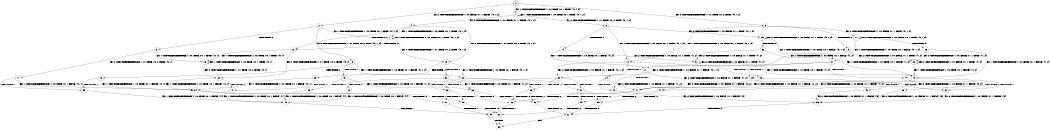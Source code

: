 digraph BCG {
size = "7, 10.5";
center = TRUE;
node [shape = circle];
0 [peripheries = 2];
0 -> 1 [label = "EX !1 !ATOMIC_EXCH_BRANCH (1, +0, TRUE, +0, 1, TRUE) !{0, 1, 2}"];
0 -> 2 [label = "EX !2 !ATOMIC_EXCH_BRANCH (1, +0, FALSE, +1, 1, FALSE) !{0, 1, 2}"];
0 -> 3 [label = "EX !0 !ATOMIC_EXCH_BRANCH (1, +1, TRUE, +0, 2, TRUE) !{0, 1, 2}"];
1 -> 4 [label = "EX !2 !ATOMIC_EXCH_BRANCH (1, +0, FALSE, +1, 1, FALSE) !{0, 1, 2}"];
1 -> 5 [label = "EX !0 !ATOMIC_EXCH_BRANCH (1, +1, TRUE, +0, 2, TRUE) !{0, 1, 2}"];
1 -> 1 [label = "EX !1 !ATOMIC_EXCH_BRANCH (1, +0, TRUE, +0, 1, TRUE) !{0, 1, 2}"];
2 -> 6 [label = "TERMINATE !2"];
2 -> 7 [label = "EX !1 !ATOMIC_EXCH_BRANCH (1, +0, TRUE, +0, 1, TRUE) !{0, 1, 2}"];
2 -> 8 [label = "EX !0 !ATOMIC_EXCH_BRANCH (1, +1, TRUE, +0, 2, TRUE) !{0, 1, 2}"];
3 -> 9 [label = "TERMINATE !0"];
3 -> 10 [label = "EX !1 !ATOMIC_EXCH_BRANCH (1, +0, TRUE, +0, 1, FALSE) !{0, 1, 2}"];
3 -> 11 [label = "EX !2 !ATOMIC_EXCH_BRANCH (1, +0, FALSE, +1, 1, TRUE) !{0, 1, 2}"];
4 -> 12 [label = "TERMINATE !2"];
4 -> 13 [label = "EX !0 !ATOMIC_EXCH_BRANCH (1, +1, TRUE, +0, 2, TRUE) !{0, 1, 2}"];
4 -> 7 [label = "EX !1 !ATOMIC_EXCH_BRANCH (1, +0, TRUE, +0, 1, TRUE) !{0, 1, 2}"];
5 -> 14 [label = "TERMINATE !0"];
5 -> 15 [label = "EX !2 !ATOMIC_EXCH_BRANCH (1, +0, FALSE, +1, 1, TRUE) !{0, 1, 2}"];
5 -> 10 [label = "EX !1 !ATOMIC_EXCH_BRANCH (1, +0, TRUE, +0, 1, FALSE) !{0, 1, 2}"];
6 -> 16 [label = "EX !1 !ATOMIC_EXCH_BRANCH (1, +0, TRUE, +0, 1, TRUE) !{0, 1}"];
6 -> 17 [label = "EX !0 !ATOMIC_EXCH_BRANCH (1, +1, TRUE, +0, 2, TRUE) !{0, 1}"];
7 -> 12 [label = "TERMINATE !2"];
7 -> 13 [label = "EX !0 !ATOMIC_EXCH_BRANCH (1, +1, TRUE, +0, 2, TRUE) !{0, 1, 2}"];
7 -> 7 [label = "EX !1 !ATOMIC_EXCH_BRANCH (1, +0, TRUE, +0, 1, TRUE) !{0, 1, 2}"];
8 -> 18 [label = "TERMINATE !2"];
8 -> 19 [label = "TERMINATE !0"];
8 -> 20 [label = "EX !1 !ATOMIC_EXCH_BRANCH (1, +0, TRUE, +0, 1, FALSE) !{0, 1, 2}"];
9 -> 21 [label = "EX !1 !ATOMIC_EXCH_BRANCH (1, +0, TRUE, +0, 1, FALSE) !{1, 2}"];
9 -> 22 [label = "EX !2 !ATOMIC_EXCH_BRANCH (1, +0, FALSE, +1, 1, TRUE) !{1, 2}"];
10 -> 23 [label = "TERMINATE !1"];
10 -> 24 [label = "TERMINATE !0"];
10 -> 25 [label = "EX !2 !ATOMIC_EXCH_BRANCH (1, +0, FALSE, +1, 1, FALSE) !{0, 1, 2}"];
11 -> 26 [label = "TERMINATE !0"];
11 -> 27 [label = "EX !1 !ATOMIC_EXCH_BRANCH (1, +0, TRUE, +0, 1, FALSE) !{0, 1, 2}"];
11 -> 11 [label = "EX !2 !ATOMIC_EXCH_BRANCH (1, +0, FALSE, +1, 1, TRUE) !{0, 1, 2}"];
12 -> 28 [label = "EX !0 !ATOMIC_EXCH_BRANCH (1, +1, TRUE, +0, 2, TRUE) !{0, 1}"];
12 -> 16 [label = "EX !1 !ATOMIC_EXCH_BRANCH (1, +0, TRUE, +0, 1, TRUE) !{0, 1}"];
13 -> 29 [label = "TERMINATE !2"];
13 -> 30 [label = "TERMINATE !0"];
13 -> 20 [label = "EX !1 !ATOMIC_EXCH_BRANCH (1, +0, TRUE, +0, 1, FALSE) !{0, 1, 2}"];
14 -> 31 [label = "EX !2 !ATOMIC_EXCH_BRANCH (1, +0, FALSE, +1, 1, TRUE) !{1, 2}"];
14 -> 21 [label = "EX !1 !ATOMIC_EXCH_BRANCH (1, +0, TRUE, +0, 1, FALSE) !{1, 2}"];
15 -> 32 [label = "TERMINATE !0"];
15 -> 15 [label = "EX !2 !ATOMIC_EXCH_BRANCH (1, +0, FALSE, +1, 1, TRUE) !{0, 1, 2}"];
15 -> 27 [label = "EX !1 !ATOMIC_EXCH_BRANCH (1, +0, TRUE, +0, 1, FALSE) !{0, 1, 2}"];
16 -> 28 [label = "EX !0 !ATOMIC_EXCH_BRANCH (1, +1, TRUE, +0, 2, TRUE) !{0, 1}"];
16 -> 16 [label = "EX !1 !ATOMIC_EXCH_BRANCH (1, +0, TRUE, +0, 1, TRUE) !{0, 1}"];
17 -> 33 [label = "TERMINATE !0"];
17 -> 34 [label = "EX !1 !ATOMIC_EXCH_BRANCH (1, +0, TRUE, +0, 1, FALSE) !{0, 1}"];
18 -> 33 [label = "TERMINATE !0"];
18 -> 34 [label = "EX !1 !ATOMIC_EXCH_BRANCH (1, +0, TRUE, +0, 1, FALSE) !{0, 1}"];
19 -> 35 [label = "TERMINATE !2"];
19 -> 36 [label = "EX !1 !ATOMIC_EXCH_BRANCH (1, +0, TRUE, +0, 1, FALSE) !{1, 2}"];
20 -> 37 [label = "TERMINATE !1"];
20 -> 38 [label = "TERMINATE !2"];
20 -> 39 [label = "TERMINATE !0"];
21 -> 40 [label = "TERMINATE !1"];
21 -> 41 [label = "EX !2 !ATOMIC_EXCH_BRANCH (1, +0, FALSE, +1, 1, FALSE) !{1, 2}"];
22 -> 42 [label = "EX !1 !ATOMIC_EXCH_BRANCH (1, +0, TRUE, +0, 1, FALSE) !{1, 2}"];
22 -> 22 [label = "EX !2 !ATOMIC_EXCH_BRANCH (1, +0, FALSE, +1, 1, TRUE) !{1, 2}"];
23 -> 43 [label = "TERMINATE !0"];
23 -> 44 [label = "EX !2 !ATOMIC_EXCH_BRANCH (1, +0, FALSE, +1, 1, FALSE) !{0, 2}"];
24 -> 40 [label = "TERMINATE !1"];
24 -> 41 [label = "EX !2 !ATOMIC_EXCH_BRANCH (1, +0, FALSE, +1, 1, FALSE) !{1, 2}"];
25 -> 37 [label = "TERMINATE !1"];
25 -> 38 [label = "TERMINATE !2"];
25 -> 39 [label = "TERMINATE !0"];
26 -> 42 [label = "EX !1 !ATOMIC_EXCH_BRANCH (1, +0, TRUE, +0, 1, FALSE) !{1, 2}"];
26 -> 22 [label = "EX !2 !ATOMIC_EXCH_BRANCH (1, +0, FALSE, +1, 1, TRUE) !{1, 2}"];
27 -> 45 [label = "TERMINATE !1"];
27 -> 46 [label = "TERMINATE !0"];
27 -> 25 [label = "EX !2 !ATOMIC_EXCH_BRANCH (1, +0, FALSE, +1, 1, FALSE) !{0, 1, 2}"];
28 -> 47 [label = "TERMINATE !0"];
28 -> 34 [label = "EX !1 !ATOMIC_EXCH_BRANCH (1, +0, TRUE, +0, 1, FALSE) !{0, 1}"];
29 -> 47 [label = "TERMINATE !0"];
29 -> 34 [label = "EX !1 !ATOMIC_EXCH_BRANCH (1, +0, TRUE, +0, 1, FALSE) !{0, 1}"];
30 -> 48 [label = "TERMINATE !2"];
30 -> 36 [label = "EX !1 !ATOMIC_EXCH_BRANCH (1, +0, TRUE, +0, 1, FALSE) !{1, 2}"];
31 -> 31 [label = "EX !2 !ATOMIC_EXCH_BRANCH (1, +0, FALSE, +1, 1, TRUE) !{1, 2}"];
31 -> 42 [label = "EX !1 !ATOMIC_EXCH_BRANCH (1, +0, TRUE, +0, 1, FALSE) !{1, 2}"];
32 -> 31 [label = "EX !2 !ATOMIC_EXCH_BRANCH (1, +0, FALSE, +1, 1, TRUE) !{1, 2}"];
32 -> 42 [label = "EX !1 !ATOMIC_EXCH_BRANCH (1, +0, TRUE, +0, 1, FALSE) !{1, 2}"];
33 -> 49 [label = "EX !1 !ATOMIC_EXCH_BRANCH (1, +0, TRUE, +0, 1, FALSE) !{1}"];
34 -> 50 [label = "TERMINATE !1"];
34 -> 51 [label = "TERMINATE !0"];
35 -> 49 [label = "EX !1 !ATOMIC_EXCH_BRANCH (1, +0, TRUE, +0, 1, FALSE) !{1}"];
36 -> 52 [label = "TERMINATE !1"];
36 -> 53 [label = "TERMINATE !2"];
37 -> 54 [label = "TERMINATE !2"];
37 -> 55 [label = "TERMINATE !0"];
38 -> 50 [label = "TERMINATE !1"];
38 -> 51 [label = "TERMINATE !0"];
39 -> 52 [label = "TERMINATE !1"];
39 -> 53 [label = "TERMINATE !2"];
40 -> 56 [label = "EX !2 !ATOMIC_EXCH_BRANCH (1, +0, FALSE, +1, 1, FALSE) !{2}"];
41 -> 52 [label = "TERMINATE !1"];
41 -> 53 [label = "TERMINATE !2"];
42 -> 57 [label = "TERMINATE !1"];
42 -> 41 [label = "EX !2 !ATOMIC_EXCH_BRANCH (1, +0, FALSE, +1, 1, FALSE) !{1, 2}"];
43 -> 56 [label = "EX !2 !ATOMIC_EXCH_BRANCH (1, +0, FALSE, +1, 1, FALSE) !{2}"];
44 -> 54 [label = "TERMINATE !2"];
44 -> 55 [label = "TERMINATE !0"];
45 -> 58 [label = "TERMINATE !0"];
45 -> 44 [label = "EX !2 !ATOMIC_EXCH_BRANCH (1, +0, FALSE, +1, 1, FALSE) !{0, 2}"];
46 -> 57 [label = "TERMINATE !1"];
46 -> 41 [label = "EX !2 !ATOMIC_EXCH_BRANCH (1, +0, FALSE, +1, 1, FALSE) !{1, 2}"];
47 -> 49 [label = "EX !1 !ATOMIC_EXCH_BRANCH (1, +0, TRUE, +0, 1, FALSE) !{1}"];
48 -> 49 [label = "EX !1 !ATOMIC_EXCH_BRANCH (1, +0, TRUE, +0, 1, FALSE) !{1}"];
49 -> 59 [label = "TERMINATE !1"];
50 -> 60 [label = "TERMINATE !0"];
51 -> 59 [label = "TERMINATE !1"];
52 -> 61 [label = "TERMINATE !2"];
53 -> 59 [label = "TERMINATE !1"];
54 -> 60 [label = "TERMINATE !0"];
55 -> 61 [label = "TERMINATE !2"];
56 -> 61 [label = "TERMINATE !2"];
57 -> 56 [label = "EX !2 !ATOMIC_EXCH_BRANCH (1, +0, FALSE, +1, 1, FALSE) !{2}"];
58 -> 56 [label = "EX !2 !ATOMIC_EXCH_BRANCH (1, +0, FALSE, +1, 1, FALSE) !{2}"];
59 -> 62 [label = "exit"];
60 -> 62 [label = "exit"];
61 -> 62 [label = "exit"];
}
